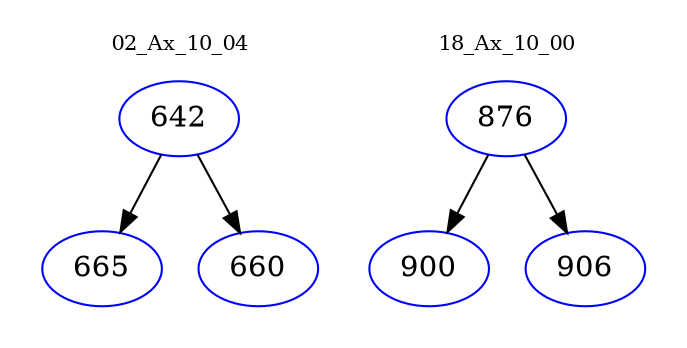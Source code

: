 digraph{
subgraph cluster_0 {
color = white
label = "02_Ax_10_04";
fontsize=10;
T0_642 [label="642", color="blue"]
T0_642 -> T0_665 [color="black"]
T0_665 [label="665", color="blue"]
T0_642 -> T0_660 [color="black"]
T0_660 [label="660", color="blue"]
}
subgraph cluster_1 {
color = white
label = "18_Ax_10_00";
fontsize=10;
T1_876 [label="876", color="blue"]
T1_876 -> T1_900 [color="black"]
T1_900 [label="900", color="blue"]
T1_876 -> T1_906 [color="black"]
T1_906 [label="906", color="blue"]
}
}

